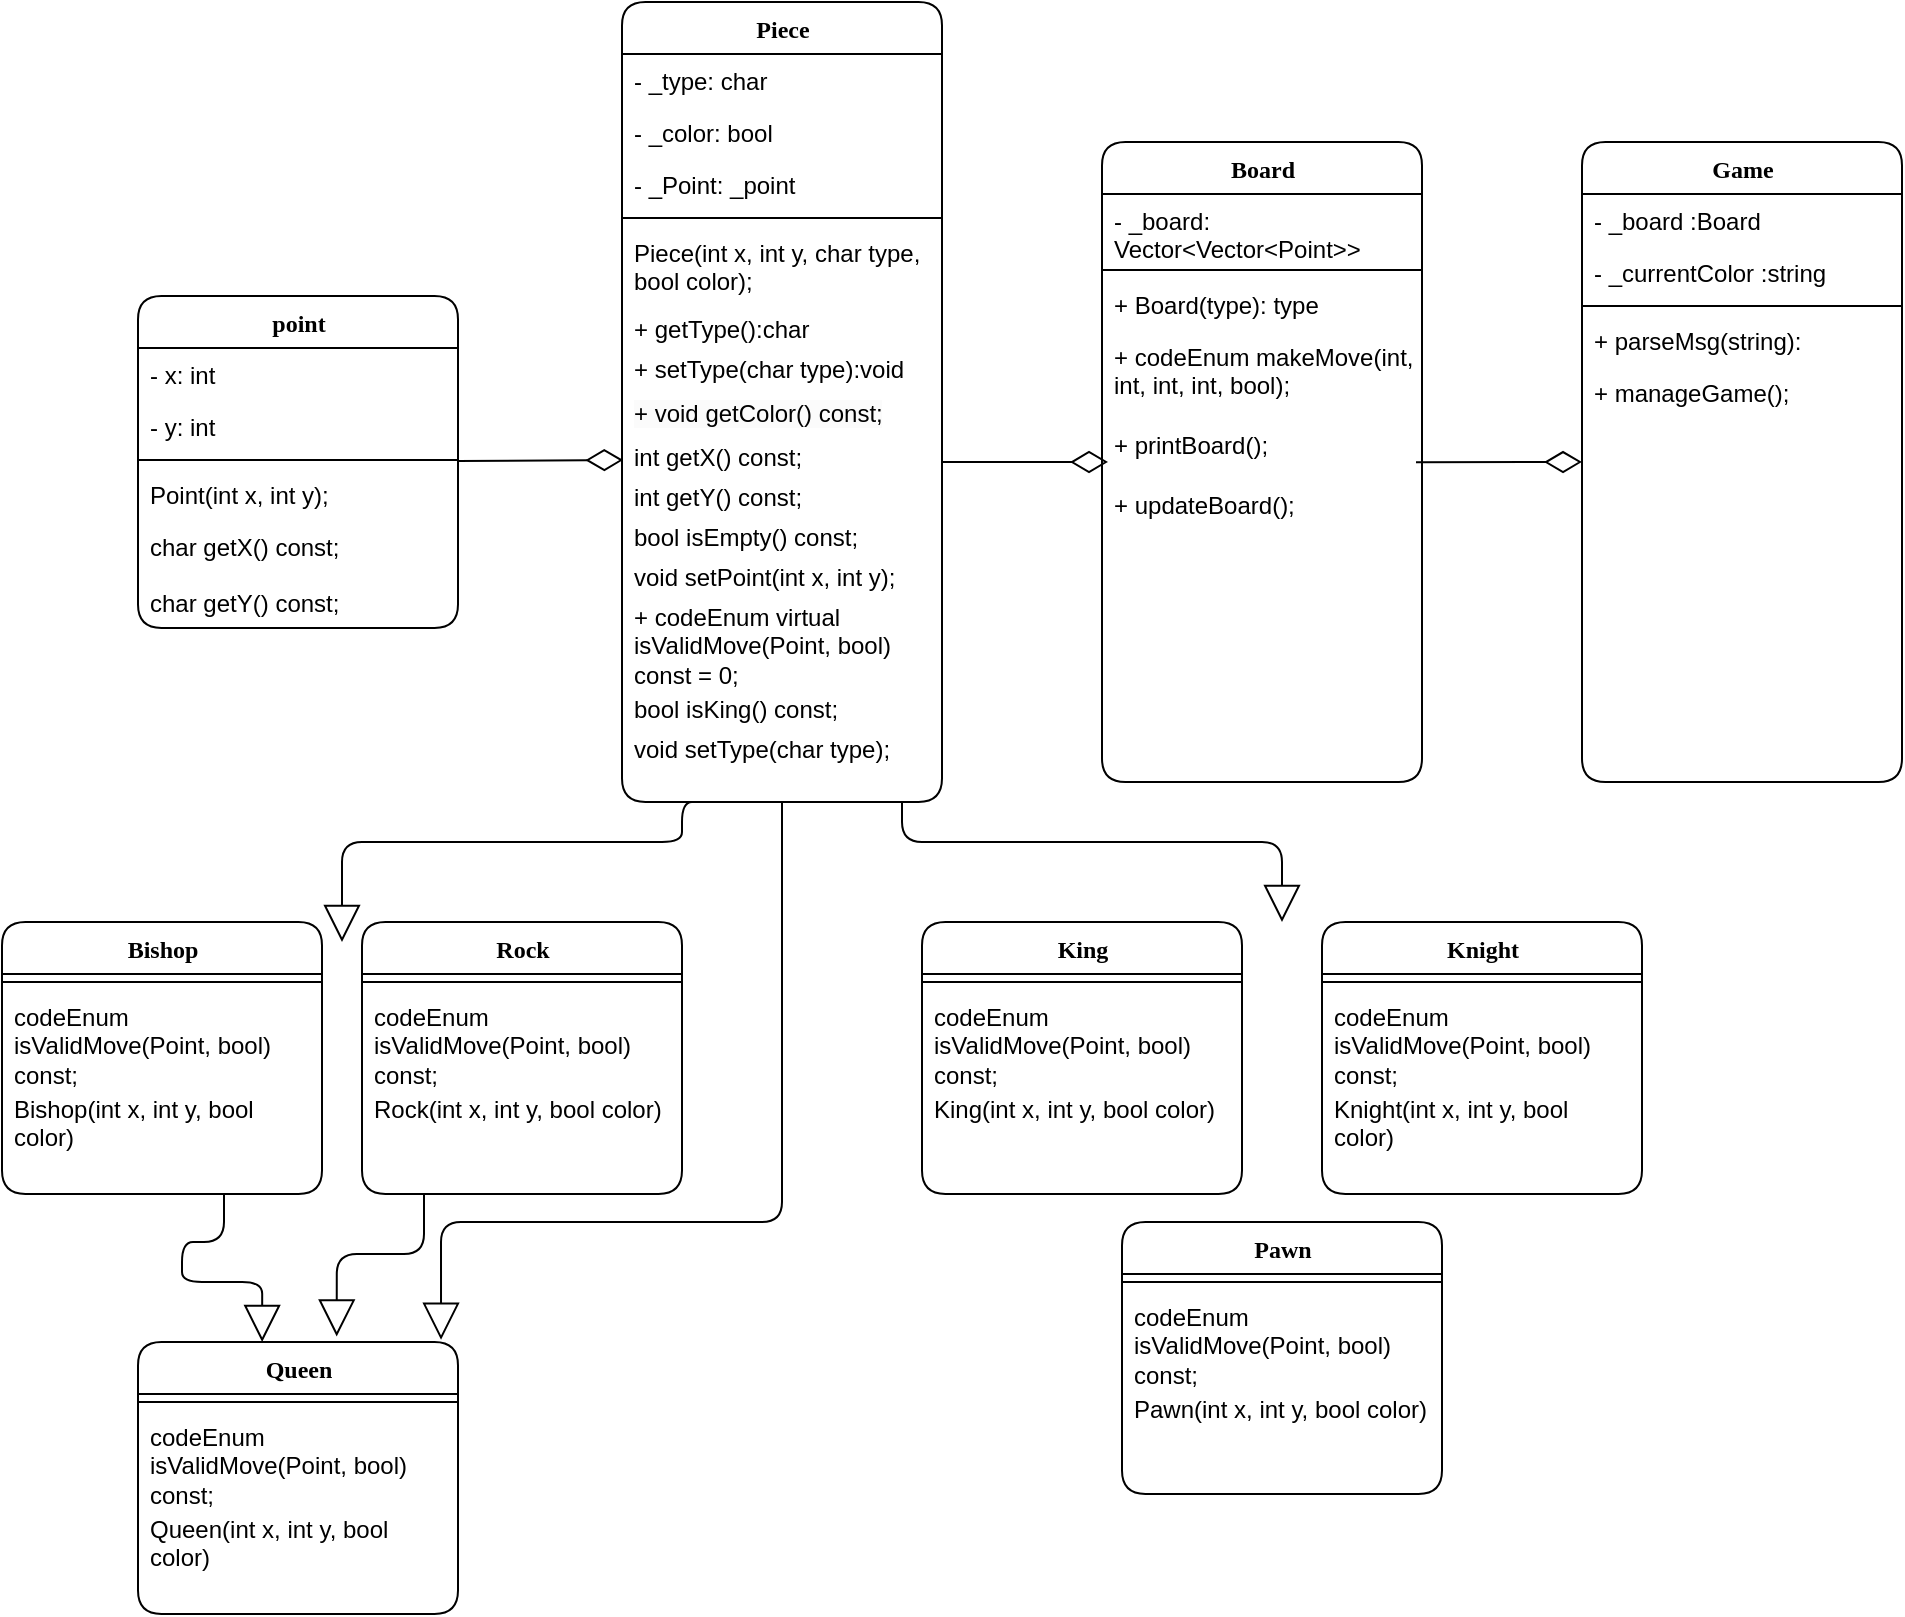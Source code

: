 <mxfile version="25.0.3">
  <diagram name="Diagram" id="9f46799a-70d6-7492-0946-bef42562c5a5">
    <mxGraphModel dx="1134" dy="637" grid="1" gridSize="10" guides="1" tooltips="1" connect="1" arrows="1" fold="1" page="1" pageScale="1" pageWidth="1100" pageHeight="850" background="none" math="0" shadow="0">
      <root>
        <mxCell id="0" />
        <mxCell id="1" parent="0" />
        <mxCell id="78961159f06e98e8-17" value="Piece" style="swimlane;html=1;fontStyle=1;align=center;verticalAlign=top;childLayout=stackLayout;horizontal=1;startSize=26;horizontalStack=0;resizeParent=1;resizeLast=0;collapsible=1;marginBottom=0;swimlaneFillColor=#ffffff;rounded=1;shadow=0;comic=0;labelBackgroundColor=none;strokeWidth=1;fillColor=none;fontFamily=Verdana;fontSize=12;" parent="1" vertex="1">
          <mxGeometry x="320" y="10" width="160" height="400" as="geometry">
            <mxRectangle x="78" y="80" width="70" height="30" as="alternateBounds" />
          </mxGeometry>
        </mxCell>
        <mxCell id="x0LkCOhh9_j6Cfr8yrsg-11" value="- _type: char" style="text;html=1;strokeColor=none;fillColor=none;align=left;verticalAlign=top;spacingLeft=4;spacingRight=4;whiteSpace=wrap;overflow=hidden;rotatable=0;points=[[0,0.5],[1,0.5]];portConstraint=eastwest;labelBackgroundColor=none;rounded=1;" parent="78961159f06e98e8-17" vertex="1">
          <mxGeometry y="26" width="160" height="26" as="geometry" />
        </mxCell>
        <mxCell id="Zn_u1N3o3fC1MLs4nppx-5" value="- _color: bool&amp;nbsp;" style="text;html=1;strokeColor=none;fillColor=none;align=left;verticalAlign=top;spacingLeft=4;spacingRight=4;whiteSpace=wrap;overflow=hidden;rotatable=0;points=[[0,0.5],[1,0.5]];portConstraint=eastwest;labelBackgroundColor=none;rounded=1;" parent="78961159f06e98e8-17" vertex="1">
          <mxGeometry y="52" width="160" height="26" as="geometry" />
        </mxCell>
        <mxCell id="51JTHI1VUY0Qbvhg6Ckp-14" value="- _Point: _point&amp;nbsp;" style="text;html=1;strokeColor=none;fillColor=none;align=left;verticalAlign=top;spacingLeft=4;spacingRight=4;whiteSpace=wrap;overflow=hidden;rotatable=0;points=[[0,0.5],[1,0.5]];portConstraint=eastwest;labelBackgroundColor=none;rounded=1;" parent="78961159f06e98e8-17" vertex="1">
          <mxGeometry y="78" width="160" height="26" as="geometry" />
        </mxCell>
        <mxCell id="78961159f06e98e8-19" value="" style="line;html=1;strokeWidth=1;fillColor=none;align=left;verticalAlign=middle;spacingTop=-1;spacingLeft=3;spacingRight=3;rotatable=0;labelPosition=right;points=[];portConstraint=eastwest;labelBackgroundColor=none;rounded=1;" parent="78961159f06e98e8-17" vertex="1">
          <mxGeometry y="104" width="160" height="8" as="geometry" />
        </mxCell>
        <mxCell id="L8PhIgvEjSHy7LHoiN0H-8" value="&lt;div&gt;&lt;span style=&quot;white-space: normal;&quot;&gt;Piece(int x, int y, char type, bool color);&lt;/span&gt;&lt;/div&gt;&lt;div&gt;&lt;br&gt;&lt;/div&gt;" style="text;html=1;strokeColor=none;fillColor=none;align=left;verticalAlign=top;spacingLeft=4;spacingRight=4;whiteSpace=wrap;overflow=hidden;rotatable=0;points=[[0,0.5],[1,0.5]];portConstraint=eastwest;labelBackgroundColor=none;rounded=1;" parent="78961159f06e98e8-17" vertex="1">
          <mxGeometry y="112" width="160" height="38" as="geometry" />
        </mxCell>
        <mxCell id="78961159f06e98e8-20" value="+ getType():char" style="text;html=1;strokeColor=none;fillColor=none;align=left;verticalAlign=top;spacingLeft=4;spacingRight=4;whiteSpace=wrap;overflow=hidden;rotatable=0;points=[[0,0.5],[1,0.5]];portConstraint=eastwest;labelBackgroundColor=none;rounded=1;" parent="78961159f06e98e8-17" vertex="1">
          <mxGeometry y="150" width="160" height="20" as="geometry" />
        </mxCell>
        <mxCell id="bN9FxAZdA9FcsLfQh3jO-1" value="+ setType(char type):void" style="text;html=1;strokeColor=none;fillColor=none;align=left;verticalAlign=top;spacingLeft=4;spacingRight=4;whiteSpace=wrap;overflow=hidden;rotatable=0;points=[[0,0.5],[1,0.5]];portConstraint=eastwest;labelBackgroundColor=none;rounded=1;" parent="78961159f06e98e8-17" vertex="1">
          <mxGeometry y="170" width="160" height="22" as="geometry" />
        </mxCell>
        <mxCell id="51JTHI1VUY0Qbvhg6Ckp-13" value="&lt;span style=&quot;color: rgb(0, 0, 0); font-family: Helvetica; font-size: 12px; font-style: normal; font-variant-ligatures: normal; font-variant-caps: normal; font-weight: 400; letter-spacing: normal; orphans: 2; text-align: left; text-indent: 0px; text-transform: none; widows: 2; word-spacing: 0px; -webkit-text-stroke-width: 0px; white-space: normal; background-color: rgb(251, 251, 251); text-decoration-thickness: initial; text-decoration-style: initial; text-decoration-color: initial; display: inline !important; float: none;&quot;&gt;+ void getColor() const;&lt;/span&gt;&lt;div&gt;&lt;br&gt;&lt;/div&gt;" style="text;html=1;strokeColor=none;fillColor=none;align=left;verticalAlign=top;spacingLeft=4;spacingRight=4;whiteSpace=wrap;overflow=hidden;rotatable=0;points=[[0,0.5],[1,0.5]];portConstraint=eastwest;labelBackgroundColor=none;rounded=1;" parent="78961159f06e98e8-17" vertex="1">
          <mxGeometry y="192" width="160" height="22" as="geometry" />
        </mxCell>
        <mxCell id="IofJVXwGvguIfQjZ1v0X-20" value="&lt;div&gt;int getX() const;&lt;/div&gt;" style="text;html=1;strokeColor=none;fillColor=none;align=left;verticalAlign=top;spacingLeft=4;spacingRight=4;whiteSpace=wrap;overflow=hidden;rotatable=0;points=[[0,0.5],[1,0.5]];portConstraint=eastwest;labelBackgroundColor=none;rounded=1;" vertex="1" parent="78961159f06e98e8-17">
          <mxGeometry y="214" width="160" height="20" as="geometry" />
        </mxCell>
        <mxCell id="IofJVXwGvguIfQjZ1v0X-22" value="&lt;div&gt;int getY() const;&lt;/div&gt;" style="text;html=1;strokeColor=none;fillColor=none;align=left;verticalAlign=top;spacingLeft=4;spacingRight=4;whiteSpace=wrap;overflow=hidden;rotatable=0;points=[[0,0.5],[1,0.5]];portConstraint=eastwest;labelBackgroundColor=none;rounded=1;" vertex="1" parent="78961159f06e98e8-17">
          <mxGeometry y="234" width="160" height="20" as="geometry" />
        </mxCell>
        <mxCell id="IofJVXwGvguIfQjZ1v0X-21" value="&lt;span style=&quot;white-space: normal;&quot;&gt;bool isEmpty() const;&lt;/span&gt;" style="text;html=1;strokeColor=none;fillColor=none;align=left;verticalAlign=top;spacingLeft=4;spacingRight=4;whiteSpace=wrap;overflow=hidden;rotatable=0;points=[[0,0.5],[1,0.5]];portConstraint=eastwest;labelBackgroundColor=none;rounded=1;" vertex="1" parent="78961159f06e98e8-17">
          <mxGeometry y="254" width="160" height="20" as="geometry" />
        </mxCell>
        <mxCell id="IofJVXwGvguIfQjZ1v0X-23" value="&lt;div&gt;&lt;span style=&quot;white-space: normal;&quot;&gt;void setPoint(int x, int y);&lt;/span&gt;&lt;/div&gt;&lt;div&gt;&lt;br&gt;&lt;/div&gt;" style="text;html=1;strokeColor=none;fillColor=none;align=left;verticalAlign=top;spacingLeft=4;spacingRight=4;whiteSpace=wrap;overflow=hidden;rotatable=0;points=[[0,0.5],[1,0.5]];portConstraint=eastwest;labelBackgroundColor=none;rounded=1;" vertex="1" parent="78961159f06e98e8-17">
          <mxGeometry y="274" width="160" height="20" as="geometry" />
        </mxCell>
        <mxCell id="51JTHI1VUY0Qbvhg6Ckp-30" value="&lt;span style=&quot;white-space: normal;&quot;&gt;+ codeEnum virtual isValidMove(Point, bool) const = 0;&lt;/span&gt;" style="text;html=1;strokeColor=none;fillColor=none;align=left;verticalAlign=top;spacingLeft=4;spacingRight=4;whiteSpace=wrap;overflow=hidden;rotatable=0;points=[[0,0.5],[1,0.5]];portConstraint=eastwest;labelBackgroundColor=none;rounded=1;" parent="78961159f06e98e8-17" vertex="1">
          <mxGeometry y="294" width="160" height="46" as="geometry" />
        </mxCell>
        <mxCell id="IofJVXwGvguIfQjZ1v0X-24" value="&lt;div&gt;&lt;div&gt;&lt;span style=&quot;white-space: normal;&quot;&gt;bool isKing() const;&lt;/span&gt;&lt;/div&gt;&lt;/div&gt;&lt;div&gt;&lt;br&gt;&lt;/div&gt;" style="text;html=1;strokeColor=none;fillColor=none;align=left;verticalAlign=top;spacingLeft=4;spacingRight=4;whiteSpace=wrap;overflow=hidden;rotatable=0;points=[[0,0.5],[1,0.5]];portConstraint=eastwest;labelBackgroundColor=none;rounded=1;" vertex="1" parent="78961159f06e98e8-17">
          <mxGeometry y="340" width="160" height="20" as="geometry" />
        </mxCell>
        <mxCell id="IofJVXwGvguIfQjZ1v0X-25" value="&lt;div&gt;&lt;div&gt;&lt;div&gt;&lt;span style=&quot;white-space: normal;&quot;&gt;void setType(char type);&lt;/span&gt;&lt;/div&gt;&lt;/div&gt;&lt;/div&gt;&lt;div&gt;&lt;br&gt;&lt;/div&gt;" style="text;html=1;strokeColor=none;fillColor=none;align=left;verticalAlign=top;spacingLeft=4;spacingRight=4;whiteSpace=wrap;overflow=hidden;rotatable=0;points=[[0,0.5],[1,0.5]];portConstraint=eastwest;labelBackgroundColor=none;rounded=1;" vertex="1" parent="78961159f06e98e8-17">
          <mxGeometry y="360" width="160" height="20" as="geometry" />
        </mxCell>
        <mxCell id="78961159f06e98e8-43" value="Board" style="swimlane;html=1;fontStyle=1;align=center;verticalAlign=top;childLayout=stackLayout;horizontal=1;startSize=26;horizontalStack=0;resizeParent=1;resizeLast=0;collapsible=1;marginBottom=0;swimlaneFillColor=#ffffff;rounded=1;shadow=0;comic=0;labelBackgroundColor=none;strokeWidth=1;fillColor=none;fontFamily=Verdana;fontSize=12;" parent="1" vertex="1">
          <mxGeometry x="560" y="80" width="160" height="320" as="geometry" />
        </mxCell>
        <mxCell id="78961159f06e98e8-44" value="- _board: Vector&amp;lt;Vector&amp;lt;Point&amp;gt;&amp;gt;" style="text;html=1;strokeColor=none;fillColor=none;align=left;verticalAlign=top;spacingLeft=4;spacingRight=4;whiteSpace=wrap;overflow=hidden;rotatable=0;points=[[0,0.5],[1,0.5]];portConstraint=eastwest;labelBackgroundColor=none;rounded=1;" parent="78961159f06e98e8-43" vertex="1">
          <mxGeometry y="26" width="160" height="34" as="geometry" />
        </mxCell>
        <mxCell id="78961159f06e98e8-51" value="" style="line;html=1;strokeWidth=1;fillColor=none;align=left;verticalAlign=middle;spacingTop=-1;spacingLeft=3;spacingRight=3;rotatable=0;labelPosition=right;points=[];portConstraint=eastwest;labelBackgroundColor=none;rounded=1;" parent="78961159f06e98e8-43" vertex="1">
          <mxGeometry y="60" width="160" height="8" as="geometry" />
        </mxCell>
        <mxCell id="78961159f06e98e8-52" value="+ Board(type): type" style="text;html=1;strokeColor=none;fillColor=none;align=left;verticalAlign=top;spacingLeft=4;spacingRight=4;whiteSpace=wrap;overflow=hidden;rotatable=0;points=[[0,0.5],[1,0.5]];portConstraint=eastwest;labelBackgroundColor=none;rounded=1;" parent="78961159f06e98e8-43" vertex="1">
          <mxGeometry y="68" width="160" height="26" as="geometry" />
        </mxCell>
        <mxCell id="78961159f06e98e8-53" value="+ codeEnum makeMove(int, int, int, int, bool);" style="text;html=1;strokeColor=none;fillColor=none;align=left;verticalAlign=top;spacingLeft=4;spacingRight=4;whiteSpace=wrap;overflow=hidden;rotatable=0;points=[[0,0.5],[1,0.5]];portConstraint=eastwest;labelBackgroundColor=none;rounded=1;" parent="78961159f06e98e8-43" vertex="1">
          <mxGeometry y="94" width="160" height="44" as="geometry" />
        </mxCell>
        <mxCell id="jO7Rbo5i6ajUBvPkKgDe-2" value="+ printBoard();" style="text;html=1;strokeColor=none;fillColor=none;align=left;verticalAlign=top;spacingLeft=4;spacingRight=4;whiteSpace=wrap;overflow=hidden;rotatable=0;points=[[0,0.5],[1,0.5]];portConstraint=eastwest;labelBackgroundColor=none;rounded=1;" parent="78961159f06e98e8-43" vertex="1">
          <mxGeometry y="138" width="160" height="30" as="geometry" />
        </mxCell>
        <mxCell id="jO7Rbo5i6ajUBvPkKgDe-5" value="+ updateBoard();" style="text;html=1;strokeColor=none;fillColor=none;align=left;verticalAlign=top;spacingLeft=4;spacingRight=4;whiteSpace=wrap;overflow=hidden;rotatable=0;points=[[0,0.5],[1,0.5]];portConstraint=eastwest;labelBackgroundColor=none;rounded=1;" parent="78961159f06e98e8-43" vertex="1">
          <mxGeometry y="168" width="160" height="26" as="geometry" />
        </mxCell>
        <mxCell id="78961159f06e98e8-69" value="Queen" style="swimlane;html=1;fontStyle=1;align=center;verticalAlign=top;childLayout=stackLayout;horizontal=1;startSize=26;horizontalStack=0;resizeParent=1;resizeLast=0;collapsible=1;marginBottom=0;swimlaneFillColor=#ffffff;rounded=1;shadow=0;comic=0;labelBackgroundColor=none;strokeWidth=1;fillColor=none;fontFamily=Verdana;fontSize=12;" parent="1" vertex="1">
          <mxGeometry x="78" y="680" width="160" height="136" as="geometry" />
        </mxCell>
        <mxCell id="78961159f06e98e8-77" value="" style="line;html=1;strokeWidth=1;fillColor=none;align=left;verticalAlign=middle;spacingTop=-1;spacingLeft=3;spacingRight=3;rotatable=0;labelPosition=right;points=[];portConstraint=eastwest;labelBackgroundColor=none;rounded=1;" parent="78961159f06e98e8-69" vertex="1">
          <mxGeometry y="26" width="160" height="8" as="geometry" />
        </mxCell>
        <mxCell id="78961159f06e98e8-79" value="codeEnum isValidMove(Point, bool) const;" style="text;html=1;strokeColor=none;fillColor=none;align=left;verticalAlign=top;spacingLeft=4;spacingRight=4;whiteSpace=wrap;overflow=hidden;rotatable=0;points=[[0,0.5],[1,0.5]];portConstraint=eastwest;labelBackgroundColor=none;rounded=1;" parent="78961159f06e98e8-69" vertex="1">
          <mxGeometry y="34" width="160" height="46" as="geometry" />
        </mxCell>
        <mxCell id="IofJVXwGvguIfQjZ1v0X-28" value="&lt;div&gt;Queen(int x, int y, bool color)&lt;/div&gt;" style="text;html=1;strokeColor=none;fillColor=none;align=left;verticalAlign=top;spacingLeft=4;spacingRight=4;whiteSpace=wrap;overflow=hidden;rotatable=0;points=[[0,0.5],[1,0.5]];portConstraint=eastwest;labelBackgroundColor=none;rounded=1;" vertex="1" parent="78961159f06e98e8-69">
          <mxGeometry y="80" width="160" height="38" as="geometry" />
        </mxCell>
        <mxCell id="78961159f06e98e8-108" value="Game" style="swimlane;html=1;fontStyle=1;align=center;verticalAlign=top;childLayout=stackLayout;horizontal=1;startSize=26;horizontalStack=0;resizeParent=1;resizeLast=0;collapsible=1;marginBottom=0;swimlaneFillColor=#ffffff;rounded=1;shadow=0;comic=0;labelBackgroundColor=none;strokeWidth=1;fillColor=none;fontFamily=Verdana;fontSize=12;" parent="1" vertex="1">
          <mxGeometry x="800" y="80" width="160" height="320" as="geometry" />
        </mxCell>
        <mxCell id="78961159f06e98e8-109" value="- _board :Board" style="text;html=1;strokeColor=none;fillColor=none;align=left;verticalAlign=top;spacingLeft=4;spacingRight=4;whiteSpace=wrap;overflow=hidden;rotatable=0;points=[[0,0.5],[1,0.5]];portConstraint=eastwest;labelBackgroundColor=none;rounded=1;" parent="78961159f06e98e8-108" vertex="1">
          <mxGeometry y="26" width="160" height="26" as="geometry" />
        </mxCell>
        <mxCell id="Zn_u1N3o3fC1MLs4nppx-1" value="- _currentColor :string" style="text;html=1;strokeColor=none;fillColor=none;align=left;verticalAlign=top;spacingLeft=4;spacingRight=4;whiteSpace=wrap;overflow=hidden;rotatable=0;points=[[0,0.5],[1,0.5]];portConstraint=eastwest;labelBackgroundColor=none;rounded=1;" parent="78961159f06e98e8-108" vertex="1">
          <mxGeometry y="52" width="160" height="26" as="geometry" />
        </mxCell>
        <mxCell id="78961159f06e98e8-116" value="" style="line;html=1;strokeWidth=1;fillColor=none;align=left;verticalAlign=middle;spacingTop=-1;spacingLeft=3;spacingRight=3;rotatable=0;labelPosition=right;points=[];portConstraint=eastwest;labelBackgroundColor=none;rounded=1;" parent="78961159f06e98e8-108" vertex="1">
          <mxGeometry y="78" width="160" height="8" as="geometry" />
        </mxCell>
        <mxCell id="78961159f06e98e8-117" value="+ parseMsg(string):&amp;nbsp;" style="text;html=1;strokeColor=none;fillColor=none;align=left;verticalAlign=top;spacingLeft=4;spacingRight=4;whiteSpace=wrap;overflow=hidden;rotatable=0;points=[[0,0.5],[1,0.5]];portConstraint=eastwest;labelBackgroundColor=none;rounded=1;" parent="78961159f06e98e8-108" vertex="1">
          <mxGeometry y="86" width="160" height="26" as="geometry" />
        </mxCell>
        <mxCell id="jO7Rbo5i6ajUBvPkKgDe-29" value="+ manageGame();" style="text;html=1;strokeColor=none;fillColor=none;align=left;verticalAlign=top;spacingLeft=4;spacingRight=4;whiteSpace=wrap;overflow=hidden;rotatable=0;points=[[0,0.5],[1,0.5]];portConstraint=eastwest;labelBackgroundColor=none;rounded=1;" parent="78961159f06e98e8-108" vertex="1">
          <mxGeometry y="112" width="160" height="26" as="geometry" />
        </mxCell>
        <mxCell id="78961159f06e98e8-121" style="edgeStyle=elbowEdgeStyle;html=1;labelBackgroundColor=none;startFill=0;startSize=8;endArrow=diamondThin;endFill=0;endSize=16;fontFamily=Verdana;fontSize=12;elbow=vertical;entryX=0.004;entryY=0.748;entryDx=0;entryDy=0;entryPerimeter=0;fontColor=default;rounded=1;" parent="1" edge="1">
          <mxGeometry relative="1" as="geometry">
            <mxPoint x="238" y="239.555" as="sourcePoint" />
            <mxPoint x="320.64" y="238.944" as="targetPoint" />
          </mxGeometry>
        </mxCell>
        <mxCell id="jO7Rbo5i6ajUBvPkKgDe-11" style="edgeStyle=elbowEdgeStyle;html=1;labelBackgroundColor=none;startFill=0;startSize=8;endArrow=diamondThin;endFill=0;endSize=16;fontFamily=Verdana;fontSize=12;elbow=vertical;entryX=0.004;entryY=0.748;entryDx=0;entryDy=0;entryPerimeter=0;fontColor=default;rounded=1;" parent="1" edge="1">
          <mxGeometry relative="1" as="geometry">
            <mxPoint x="717" y="240.105" as="sourcePoint" />
            <mxPoint x="800" y="239.55" as="targetPoint" />
          </mxGeometry>
        </mxCell>
        <mxCell id="jO7Rbo5i6ajUBvPkKgDe-21" style="edgeStyle=orthogonalEdgeStyle;html=1;labelBackgroundColor=none;startFill=0;startSize=8;endArrow=block;endFill=0;endSize=16;fontFamily=Verdana;fontSize=12;fontColor=default;rounded=1;" parent="1" edge="1">
          <mxGeometry relative="1" as="geometry">
            <Array as="points">
              <mxPoint x="460" y="430" />
              <mxPoint x="650" y="430" />
            </Array>
            <mxPoint x="460" y="410" as="sourcePoint" />
            <mxPoint x="650" y="470" as="targetPoint" />
          </mxGeometry>
        </mxCell>
        <mxCell id="Zn_u1N3o3fC1MLs4nppx-2" style="edgeStyle=elbowEdgeStyle;html=1;labelBackgroundColor=none;startFill=0;startSize=8;endArrow=diamondThin;endFill=0;endSize=16;fontFamily=Verdana;fontSize=12;elbow=vertical;entryX=0.004;entryY=0.748;entryDx=0;entryDy=0;entryPerimeter=0;fontColor=default;rounded=1;" parent="1" edge="1">
          <mxGeometry relative="1" as="geometry">
            <mxPoint x="480" y="240.055" as="sourcePoint" />
            <mxPoint x="563" y="239.5" as="targetPoint" />
          </mxGeometry>
        </mxCell>
        <mxCell id="IofJVXwGvguIfQjZ1v0X-5" style="edgeStyle=orthogonalEdgeStyle;html=1;labelBackgroundColor=none;startFill=0;startSize=8;endArrow=block;endFill=0;endSize=16;fontFamily=Verdana;fontSize=12;fontColor=default;rounded=1;entryX=0.388;entryY=0;entryDx=0;entryDy=0;entryPerimeter=0;" edge="1" parent="1" target="78961159f06e98e8-69">
          <mxGeometry relative="1" as="geometry">
            <Array as="points">
              <mxPoint x="121" y="630" />
              <mxPoint x="100" y="630" />
              <mxPoint x="100" y="650" />
              <mxPoint x="140" y="650" />
            </Array>
            <mxPoint x="121" y="600" as="sourcePoint" />
            <mxPoint x="120" y="640" as="targetPoint" />
          </mxGeometry>
        </mxCell>
        <mxCell id="IofJVXwGvguIfQjZ1v0X-6" style="edgeStyle=orthogonalEdgeStyle;html=1;labelBackgroundColor=none;startFill=0;startSize=8;endArrow=block;endFill=0;endSize=16;fontFamily=Verdana;fontSize=12;fontColor=default;rounded=1;entryX=0.947;entryY=-0.008;entryDx=0;entryDy=0;entryPerimeter=0;exitX=0.5;exitY=1;exitDx=0;exitDy=0;" edge="1" parent="1" source="78961159f06e98e8-17" target="78961159f06e98e8-69">
          <mxGeometry relative="1" as="geometry">
            <Array as="points">
              <mxPoint x="400" y="620" />
              <mxPoint x="230" y="620" />
            </Array>
            <mxPoint x="460" y="410" as="sourcePoint" />
            <mxPoint x="230" y="640" as="targetPoint" />
          </mxGeometry>
        </mxCell>
        <mxCell id="IofJVXwGvguIfQjZ1v0X-8" value="point" style="swimlane;html=1;fontStyle=1;align=center;verticalAlign=top;childLayout=stackLayout;horizontal=1;startSize=26;horizontalStack=0;resizeParent=1;resizeLast=0;collapsible=1;marginBottom=0;swimlaneFillColor=#ffffff;rounded=1;shadow=0;comic=0;labelBackgroundColor=none;strokeWidth=1;fillColor=none;fontFamily=Verdana;fontSize=12;" vertex="1" parent="1">
          <mxGeometry x="78" y="157" width="160" height="166" as="geometry" />
        </mxCell>
        <mxCell id="IofJVXwGvguIfQjZ1v0X-9" value="- x: int" style="text;html=1;strokeColor=none;fillColor=none;align=left;verticalAlign=top;spacingLeft=4;spacingRight=4;whiteSpace=wrap;overflow=hidden;rotatable=0;points=[[0,0.5],[1,0.5]];portConstraint=eastwest;labelBackgroundColor=none;rounded=1;" vertex="1" parent="IofJVXwGvguIfQjZ1v0X-8">
          <mxGeometry y="26" width="160" height="26" as="geometry" />
        </mxCell>
        <mxCell id="IofJVXwGvguIfQjZ1v0X-10" value="- y: int" style="text;html=1;strokeColor=none;fillColor=none;align=left;verticalAlign=top;spacingLeft=4;spacingRight=4;whiteSpace=wrap;overflow=hidden;rotatable=0;points=[[0,0.5],[1,0.5]];portConstraint=eastwest;labelBackgroundColor=none;rounded=1;" vertex="1" parent="IofJVXwGvguIfQjZ1v0X-8">
          <mxGeometry y="52" width="160" height="26" as="geometry" />
        </mxCell>
        <mxCell id="IofJVXwGvguIfQjZ1v0X-12" value="" style="line;html=1;strokeWidth=1;fillColor=none;align=left;verticalAlign=middle;spacingTop=-1;spacingLeft=3;spacingRight=3;rotatable=0;labelPosition=right;points=[];portConstraint=eastwest;labelBackgroundColor=none;rounded=1;" vertex="1" parent="IofJVXwGvguIfQjZ1v0X-8">
          <mxGeometry y="78" width="160" height="8" as="geometry" />
        </mxCell>
        <mxCell id="IofJVXwGvguIfQjZ1v0X-13" value="Point(int x, int y);" style="text;html=1;strokeColor=none;fillColor=none;align=left;verticalAlign=top;spacingLeft=4;spacingRight=4;whiteSpace=wrap;overflow=hidden;rotatable=0;points=[[0,0.5],[1,0.5]];portConstraint=eastwest;labelBackgroundColor=none;rounded=1;" vertex="1" parent="IofJVXwGvguIfQjZ1v0X-8">
          <mxGeometry y="86" width="160" height="26" as="geometry" />
        </mxCell>
        <mxCell id="IofJVXwGvguIfQjZ1v0X-14" value="char getX() const;" style="text;html=1;strokeColor=none;fillColor=none;align=left;verticalAlign=top;spacingLeft=4;spacingRight=4;whiteSpace=wrap;overflow=hidden;rotatable=0;points=[[0,0.5],[1,0.5]];portConstraint=eastwest;labelBackgroundColor=none;rounded=1;" vertex="1" parent="IofJVXwGvguIfQjZ1v0X-8">
          <mxGeometry y="112" width="160" height="28" as="geometry" />
        </mxCell>
        <mxCell id="IofJVXwGvguIfQjZ1v0X-15" value="&lt;span style=&quot;white-space: normal;&quot;&gt;char getY() const;&lt;/span&gt;" style="text;html=1;strokeColor=none;fillColor=none;align=left;verticalAlign=top;spacingLeft=4;spacingRight=4;whiteSpace=wrap;overflow=hidden;rotatable=0;points=[[0,0.5],[1,0.5]];portConstraint=eastwest;labelBackgroundColor=none;rounded=1;" vertex="1" parent="IofJVXwGvguIfQjZ1v0X-8">
          <mxGeometry y="140" width="160" height="26" as="geometry" />
        </mxCell>
        <mxCell id="IofJVXwGvguIfQjZ1v0X-26" style="edgeStyle=orthogonalEdgeStyle;html=1;labelBackgroundColor=none;startFill=0;startSize=8;endArrow=block;endFill=0;endSize=16;fontFamily=Verdana;fontSize=12;fontColor=default;rounded=1;exitX=0.25;exitY=1;exitDx=0;exitDy=0;" edge="1" parent="1" source="78961159f06e98e8-17">
          <mxGeometry relative="1" as="geometry">
            <Array as="points">
              <mxPoint x="350" y="410" />
              <mxPoint x="350" y="430" />
              <mxPoint x="180" y="430" />
            </Array>
            <mxPoint x="350" y="400" as="sourcePoint" />
            <mxPoint x="180" y="480" as="targetPoint" />
          </mxGeometry>
        </mxCell>
        <mxCell id="IofJVXwGvguIfQjZ1v0X-30" value="Bishop" style="swimlane;html=1;fontStyle=1;align=center;verticalAlign=top;childLayout=stackLayout;horizontal=1;startSize=26;horizontalStack=0;resizeParent=1;resizeLast=0;collapsible=1;marginBottom=0;swimlaneFillColor=#ffffff;rounded=1;shadow=0;comic=0;labelBackgroundColor=none;strokeWidth=1;fillColor=none;fontFamily=Verdana;fontSize=12;" vertex="1" parent="1">
          <mxGeometry x="10" y="470" width="160" height="136" as="geometry" />
        </mxCell>
        <mxCell id="IofJVXwGvguIfQjZ1v0X-31" value="" style="line;html=1;strokeWidth=1;fillColor=none;align=left;verticalAlign=middle;spacingTop=-1;spacingLeft=3;spacingRight=3;rotatable=0;labelPosition=right;points=[];portConstraint=eastwest;labelBackgroundColor=none;rounded=1;" vertex="1" parent="IofJVXwGvguIfQjZ1v0X-30">
          <mxGeometry y="26" width="160" height="8" as="geometry" />
        </mxCell>
        <mxCell id="IofJVXwGvguIfQjZ1v0X-32" value="codeEnum isValidMove(Point, bool) const;" style="text;html=1;strokeColor=none;fillColor=none;align=left;verticalAlign=top;spacingLeft=4;spacingRight=4;whiteSpace=wrap;overflow=hidden;rotatable=0;points=[[0,0.5],[1,0.5]];portConstraint=eastwest;labelBackgroundColor=none;rounded=1;" vertex="1" parent="IofJVXwGvguIfQjZ1v0X-30">
          <mxGeometry y="34" width="160" height="46" as="geometry" />
        </mxCell>
        <mxCell id="IofJVXwGvguIfQjZ1v0X-33" value="&lt;div&gt;Bishop(int x, int y, bool color)&lt;/div&gt;" style="text;html=1;strokeColor=none;fillColor=none;align=left;verticalAlign=top;spacingLeft=4;spacingRight=4;whiteSpace=wrap;overflow=hidden;rotatable=0;points=[[0,0.5],[1,0.5]];portConstraint=eastwest;labelBackgroundColor=none;rounded=1;" vertex="1" parent="IofJVXwGvguIfQjZ1v0X-30">
          <mxGeometry y="80" width="160" height="38" as="geometry" />
        </mxCell>
        <mxCell id="IofJVXwGvguIfQjZ1v0X-34" value="Rock" style="swimlane;html=1;fontStyle=1;align=center;verticalAlign=top;childLayout=stackLayout;horizontal=1;startSize=26;horizontalStack=0;resizeParent=1;resizeLast=0;collapsible=1;marginBottom=0;swimlaneFillColor=#ffffff;rounded=1;shadow=0;comic=0;labelBackgroundColor=none;strokeWidth=1;fillColor=none;fontFamily=Verdana;fontSize=12;" vertex="1" parent="1">
          <mxGeometry x="190" y="470" width="160" height="136" as="geometry" />
        </mxCell>
        <mxCell id="IofJVXwGvguIfQjZ1v0X-35" value="" style="line;html=1;strokeWidth=1;fillColor=none;align=left;verticalAlign=middle;spacingTop=-1;spacingLeft=3;spacingRight=3;rotatable=0;labelPosition=right;points=[];portConstraint=eastwest;labelBackgroundColor=none;rounded=1;" vertex="1" parent="IofJVXwGvguIfQjZ1v0X-34">
          <mxGeometry y="26" width="160" height="8" as="geometry" />
        </mxCell>
        <mxCell id="IofJVXwGvguIfQjZ1v0X-36" value="codeEnum isValidMove(Point, bool) const;" style="text;html=1;strokeColor=none;fillColor=none;align=left;verticalAlign=top;spacingLeft=4;spacingRight=4;whiteSpace=wrap;overflow=hidden;rotatable=0;points=[[0,0.5],[1,0.5]];portConstraint=eastwest;labelBackgroundColor=none;rounded=1;" vertex="1" parent="IofJVXwGvguIfQjZ1v0X-34">
          <mxGeometry y="34" width="160" height="46" as="geometry" />
        </mxCell>
        <mxCell id="IofJVXwGvguIfQjZ1v0X-37" value="&lt;div&gt;Rock(int x, int y, bool color)&lt;/div&gt;" style="text;html=1;strokeColor=none;fillColor=none;align=left;verticalAlign=top;spacingLeft=4;spacingRight=4;whiteSpace=wrap;overflow=hidden;rotatable=0;points=[[0,0.5],[1,0.5]];portConstraint=eastwest;labelBackgroundColor=none;rounded=1;" vertex="1" parent="IofJVXwGvguIfQjZ1v0X-34">
          <mxGeometry y="80" width="160" height="38" as="geometry" />
        </mxCell>
        <mxCell id="IofJVXwGvguIfQjZ1v0X-38" value="Pawn" style="swimlane;html=1;fontStyle=1;align=center;verticalAlign=top;childLayout=stackLayout;horizontal=1;startSize=26;horizontalStack=0;resizeParent=1;resizeLast=0;collapsible=1;marginBottom=0;swimlaneFillColor=#ffffff;rounded=1;shadow=0;comic=0;labelBackgroundColor=none;strokeWidth=1;fillColor=none;fontFamily=Verdana;fontSize=12;" vertex="1" parent="1">
          <mxGeometry x="570" y="620" width="160" height="136" as="geometry" />
        </mxCell>
        <mxCell id="IofJVXwGvguIfQjZ1v0X-39" value="" style="line;html=1;strokeWidth=1;fillColor=none;align=left;verticalAlign=middle;spacingTop=-1;spacingLeft=3;spacingRight=3;rotatable=0;labelPosition=right;points=[];portConstraint=eastwest;labelBackgroundColor=none;rounded=1;" vertex="1" parent="IofJVXwGvguIfQjZ1v0X-38">
          <mxGeometry y="26" width="160" height="8" as="geometry" />
        </mxCell>
        <mxCell id="IofJVXwGvguIfQjZ1v0X-40" value="codeEnum isValidMove(Point, bool) const;" style="text;html=1;strokeColor=none;fillColor=none;align=left;verticalAlign=top;spacingLeft=4;spacingRight=4;whiteSpace=wrap;overflow=hidden;rotatable=0;points=[[0,0.5],[1,0.5]];portConstraint=eastwest;labelBackgroundColor=none;rounded=1;" vertex="1" parent="IofJVXwGvguIfQjZ1v0X-38">
          <mxGeometry y="34" width="160" height="46" as="geometry" />
        </mxCell>
        <mxCell id="IofJVXwGvguIfQjZ1v0X-41" value="&lt;div&gt;Pawn(int x, int y, bool color)&lt;/div&gt;" style="text;html=1;strokeColor=none;fillColor=none;align=left;verticalAlign=top;spacingLeft=4;spacingRight=4;whiteSpace=wrap;overflow=hidden;rotatable=0;points=[[0,0.5],[1,0.5]];portConstraint=eastwest;labelBackgroundColor=none;rounded=1;" vertex="1" parent="IofJVXwGvguIfQjZ1v0X-38">
          <mxGeometry y="80" width="160" height="38" as="geometry" />
        </mxCell>
        <mxCell id="IofJVXwGvguIfQjZ1v0X-42" value="Knight" style="swimlane;html=1;fontStyle=1;align=center;verticalAlign=top;childLayout=stackLayout;horizontal=1;startSize=26;horizontalStack=0;resizeParent=1;resizeLast=0;collapsible=1;marginBottom=0;swimlaneFillColor=#ffffff;rounded=1;shadow=0;comic=0;labelBackgroundColor=none;strokeWidth=1;fillColor=none;fontFamily=Verdana;fontSize=12;" vertex="1" parent="1">
          <mxGeometry x="670" y="470" width="160" height="136" as="geometry" />
        </mxCell>
        <mxCell id="IofJVXwGvguIfQjZ1v0X-43" value="" style="line;html=1;strokeWidth=1;fillColor=none;align=left;verticalAlign=middle;spacingTop=-1;spacingLeft=3;spacingRight=3;rotatable=0;labelPosition=right;points=[];portConstraint=eastwest;labelBackgroundColor=none;rounded=1;" vertex="1" parent="IofJVXwGvguIfQjZ1v0X-42">
          <mxGeometry y="26" width="160" height="8" as="geometry" />
        </mxCell>
        <mxCell id="IofJVXwGvguIfQjZ1v0X-44" value="codeEnum isValidMove(Point, bool) const;" style="text;html=1;strokeColor=none;fillColor=none;align=left;verticalAlign=top;spacingLeft=4;spacingRight=4;whiteSpace=wrap;overflow=hidden;rotatable=0;points=[[0,0.5],[1,0.5]];portConstraint=eastwest;labelBackgroundColor=none;rounded=1;" vertex="1" parent="IofJVXwGvguIfQjZ1v0X-42">
          <mxGeometry y="34" width="160" height="46" as="geometry" />
        </mxCell>
        <mxCell id="IofJVXwGvguIfQjZ1v0X-45" value="&lt;div&gt;Knight(int x, int y, bool color)&lt;/div&gt;" style="text;html=1;strokeColor=none;fillColor=none;align=left;verticalAlign=top;spacingLeft=4;spacingRight=4;whiteSpace=wrap;overflow=hidden;rotatable=0;points=[[0,0.5],[1,0.5]];portConstraint=eastwest;labelBackgroundColor=none;rounded=1;" vertex="1" parent="IofJVXwGvguIfQjZ1v0X-42">
          <mxGeometry y="80" width="160" height="38" as="geometry" />
        </mxCell>
        <mxCell id="IofJVXwGvguIfQjZ1v0X-46" value="King" style="swimlane;html=1;fontStyle=1;align=center;verticalAlign=top;childLayout=stackLayout;horizontal=1;startSize=26;horizontalStack=0;resizeParent=1;resizeLast=0;collapsible=1;marginBottom=0;swimlaneFillColor=#ffffff;rounded=1;shadow=0;comic=0;labelBackgroundColor=none;strokeWidth=1;fillColor=none;fontFamily=Verdana;fontSize=12;" vertex="1" parent="1">
          <mxGeometry x="470" y="470" width="160" height="136" as="geometry" />
        </mxCell>
        <mxCell id="IofJVXwGvguIfQjZ1v0X-47" value="" style="line;html=1;strokeWidth=1;fillColor=none;align=left;verticalAlign=middle;spacingTop=-1;spacingLeft=3;spacingRight=3;rotatable=0;labelPosition=right;points=[];portConstraint=eastwest;labelBackgroundColor=none;rounded=1;" vertex="1" parent="IofJVXwGvguIfQjZ1v0X-46">
          <mxGeometry y="26" width="160" height="8" as="geometry" />
        </mxCell>
        <mxCell id="IofJVXwGvguIfQjZ1v0X-48" value="codeEnum isValidMove(Point, bool) const;" style="text;html=1;strokeColor=none;fillColor=none;align=left;verticalAlign=top;spacingLeft=4;spacingRight=4;whiteSpace=wrap;overflow=hidden;rotatable=0;points=[[0,0.5],[1,0.5]];portConstraint=eastwest;labelBackgroundColor=none;rounded=1;" vertex="1" parent="IofJVXwGvguIfQjZ1v0X-46">
          <mxGeometry y="34" width="160" height="46" as="geometry" />
        </mxCell>
        <mxCell id="IofJVXwGvguIfQjZ1v0X-49" value="&lt;div&gt;King(int x, int y, bool color)&lt;/div&gt;" style="text;html=1;strokeColor=none;fillColor=none;align=left;verticalAlign=top;spacingLeft=4;spacingRight=4;whiteSpace=wrap;overflow=hidden;rotatable=0;points=[[0,0.5],[1,0.5]];portConstraint=eastwest;labelBackgroundColor=none;rounded=1;" vertex="1" parent="IofJVXwGvguIfQjZ1v0X-46">
          <mxGeometry y="80" width="160" height="38" as="geometry" />
        </mxCell>
        <mxCell id="IofJVXwGvguIfQjZ1v0X-52" style="edgeStyle=orthogonalEdgeStyle;html=1;labelBackgroundColor=none;startFill=0;startSize=8;endArrow=block;endFill=0;endSize=16;fontFamily=Verdana;fontSize=12;fontColor=default;rounded=1;entryX=0.621;entryY=-0.02;entryDx=0;entryDy=0;entryPerimeter=0;" edge="1" parent="1" target="78961159f06e98e8-69">
          <mxGeometry relative="1" as="geometry">
            <Array as="points">
              <mxPoint x="221" y="636" />
              <mxPoint x="177" y="636" />
            </Array>
            <mxPoint x="221" y="606" as="sourcePoint" />
            <mxPoint x="200" y="680" as="targetPoint" />
          </mxGeometry>
        </mxCell>
      </root>
    </mxGraphModel>
  </diagram>
</mxfile>
